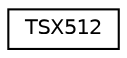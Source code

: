 digraph "Graphical Class Hierarchy"
{
 // LATEX_PDF_SIZE
  edge [fontname="Helvetica",fontsize="10",labelfontname="Helvetica",labelfontsize="10"];
  node [fontname="Helvetica",fontsize="10",shape=record];
  rankdir="LR";
  Node0 [label="TSX512",height=0.2,width=0.4,color="black", fillcolor="white", style="filled",URL="$class_t_s_x512.html",tooltip="A vectorized and optionally parallelized Threefish-512 96-round stream cipher [TSX512] implementation..."];
}
